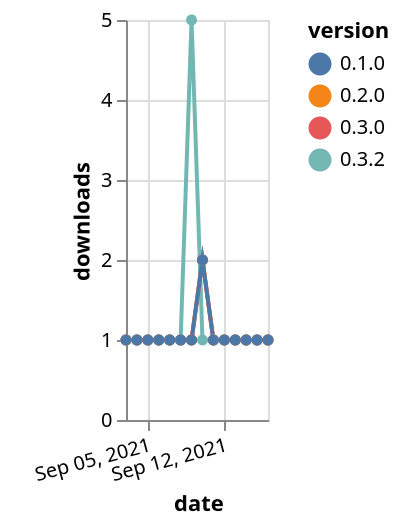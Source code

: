 {"$schema": "https://vega.github.io/schema/vega-lite/v5.json", "description": "A simple bar chart with embedded data.", "data": {"values": [{"date": "2021-09-03", "total": 154, "delta": 1, "version": "0.2.0"}, {"date": "2021-09-04", "total": 155, "delta": 1, "version": "0.2.0"}, {"date": "2021-09-05", "total": 156, "delta": 1, "version": "0.2.0"}, {"date": "2021-09-06", "total": 157, "delta": 1, "version": "0.2.0"}, {"date": "2021-09-07", "total": 158, "delta": 1, "version": "0.2.0"}, {"date": "2021-09-08", "total": 159, "delta": 1, "version": "0.2.0"}, {"date": "2021-09-09", "total": 160, "delta": 1, "version": "0.2.0"}, {"date": "2021-09-10", "total": 162, "delta": 2, "version": "0.2.0"}, {"date": "2021-09-11", "total": 163, "delta": 1, "version": "0.2.0"}, {"date": "2021-09-12", "total": 164, "delta": 1, "version": "0.2.0"}, {"date": "2021-09-13", "total": 165, "delta": 1, "version": "0.2.0"}, {"date": "2021-09-14", "total": 166, "delta": 1, "version": "0.2.0"}, {"date": "2021-09-15", "total": 167, "delta": 1, "version": "0.2.0"}, {"date": "2021-09-16", "total": 168, "delta": 1, "version": "0.2.0"}, {"date": "2021-09-03", "total": 128, "delta": 1, "version": "0.3.2"}, {"date": "2021-09-04", "total": 129, "delta": 1, "version": "0.3.2"}, {"date": "2021-09-05", "total": 130, "delta": 1, "version": "0.3.2"}, {"date": "2021-09-06", "total": 131, "delta": 1, "version": "0.3.2"}, {"date": "2021-09-07", "total": 132, "delta": 1, "version": "0.3.2"}, {"date": "2021-09-08", "total": 133, "delta": 1, "version": "0.3.2"}, {"date": "2021-09-09", "total": 138, "delta": 5, "version": "0.3.2"}, {"date": "2021-09-10", "total": 139, "delta": 1, "version": "0.3.2"}, {"date": "2021-09-11", "total": 140, "delta": 1, "version": "0.3.2"}, {"date": "2021-09-12", "total": 141, "delta": 1, "version": "0.3.2"}, {"date": "2021-09-13", "total": 142, "delta": 1, "version": "0.3.2"}, {"date": "2021-09-14", "total": 143, "delta": 1, "version": "0.3.2"}, {"date": "2021-09-15", "total": 144, "delta": 1, "version": "0.3.2"}, {"date": "2021-09-16", "total": 145, "delta": 1, "version": "0.3.2"}, {"date": "2021-09-03", "total": 146, "delta": 1, "version": "0.3.0"}, {"date": "2021-09-04", "total": 147, "delta": 1, "version": "0.3.0"}, {"date": "2021-09-05", "total": 148, "delta": 1, "version": "0.3.0"}, {"date": "2021-09-06", "total": 149, "delta": 1, "version": "0.3.0"}, {"date": "2021-09-07", "total": 150, "delta": 1, "version": "0.3.0"}, {"date": "2021-09-08", "total": 151, "delta": 1, "version": "0.3.0"}, {"date": "2021-09-09", "total": 152, "delta": 1, "version": "0.3.0"}, {"date": "2021-09-10", "total": 154, "delta": 2, "version": "0.3.0"}, {"date": "2021-09-11", "total": 155, "delta": 1, "version": "0.3.0"}, {"date": "2021-09-12", "total": 156, "delta": 1, "version": "0.3.0"}, {"date": "2021-09-13", "total": 157, "delta": 1, "version": "0.3.0"}, {"date": "2021-09-14", "total": 158, "delta": 1, "version": "0.3.0"}, {"date": "2021-09-15", "total": 159, "delta": 1, "version": "0.3.0"}, {"date": "2021-09-16", "total": 160, "delta": 1, "version": "0.3.0"}, {"date": "2021-09-03", "total": 154, "delta": 1, "version": "0.1.0"}, {"date": "2021-09-04", "total": 155, "delta": 1, "version": "0.1.0"}, {"date": "2021-09-05", "total": 156, "delta": 1, "version": "0.1.0"}, {"date": "2021-09-06", "total": 157, "delta": 1, "version": "0.1.0"}, {"date": "2021-09-07", "total": 158, "delta": 1, "version": "0.1.0"}, {"date": "2021-09-08", "total": 159, "delta": 1, "version": "0.1.0"}, {"date": "2021-09-09", "total": 160, "delta": 1, "version": "0.1.0"}, {"date": "2021-09-10", "total": 162, "delta": 2, "version": "0.1.0"}, {"date": "2021-09-11", "total": 163, "delta": 1, "version": "0.1.0"}, {"date": "2021-09-12", "total": 164, "delta": 1, "version": "0.1.0"}, {"date": "2021-09-13", "total": 165, "delta": 1, "version": "0.1.0"}, {"date": "2021-09-14", "total": 166, "delta": 1, "version": "0.1.0"}, {"date": "2021-09-15", "total": 167, "delta": 1, "version": "0.1.0"}, {"date": "2021-09-16", "total": 168, "delta": 1, "version": "0.1.0"}]}, "width": "container", "mark": {"type": "line", "point": {"filled": true}}, "encoding": {"x": {"field": "date", "type": "temporal", "timeUnit": "yearmonthdate", "title": "date", "axis": {"labelAngle": -15}}, "y": {"field": "delta", "type": "quantitative", "title": "downloads"}, "color": {"field": "version", "type": "nominal"}, "tooltip": {"field": "delta"}}}
